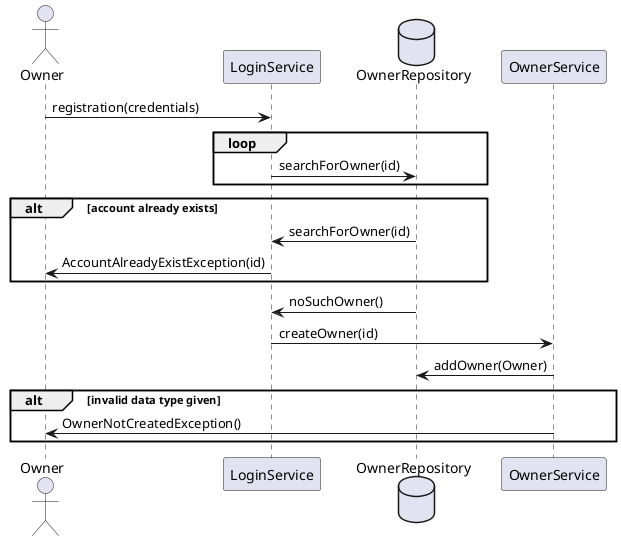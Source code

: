@startuml PetClinic Sequence1 Create Account

actor Owner
participant LoginService
database OwnerRepository
participant OwnerService

Owner -> LoginService : registration(credentials)

loop
    LoginService -> OwnerRepository : searchForOwner(id)
end

alt account already exists
    LoginService <- OwnerRepository : searchForOwner(id)
    Owner <- LoginService : AccountAlreadyExistException(id)
end

OwnerRepository -> LoginService : noSuchOwner()
LoginService -> OwnerService : createOwner(id)

OwnerService -> OwnerRepository : addOwner(Owner)

alt invalid data type given
    OwnerService -> Owner : OwnerNotCreatedException()
end

@enduml